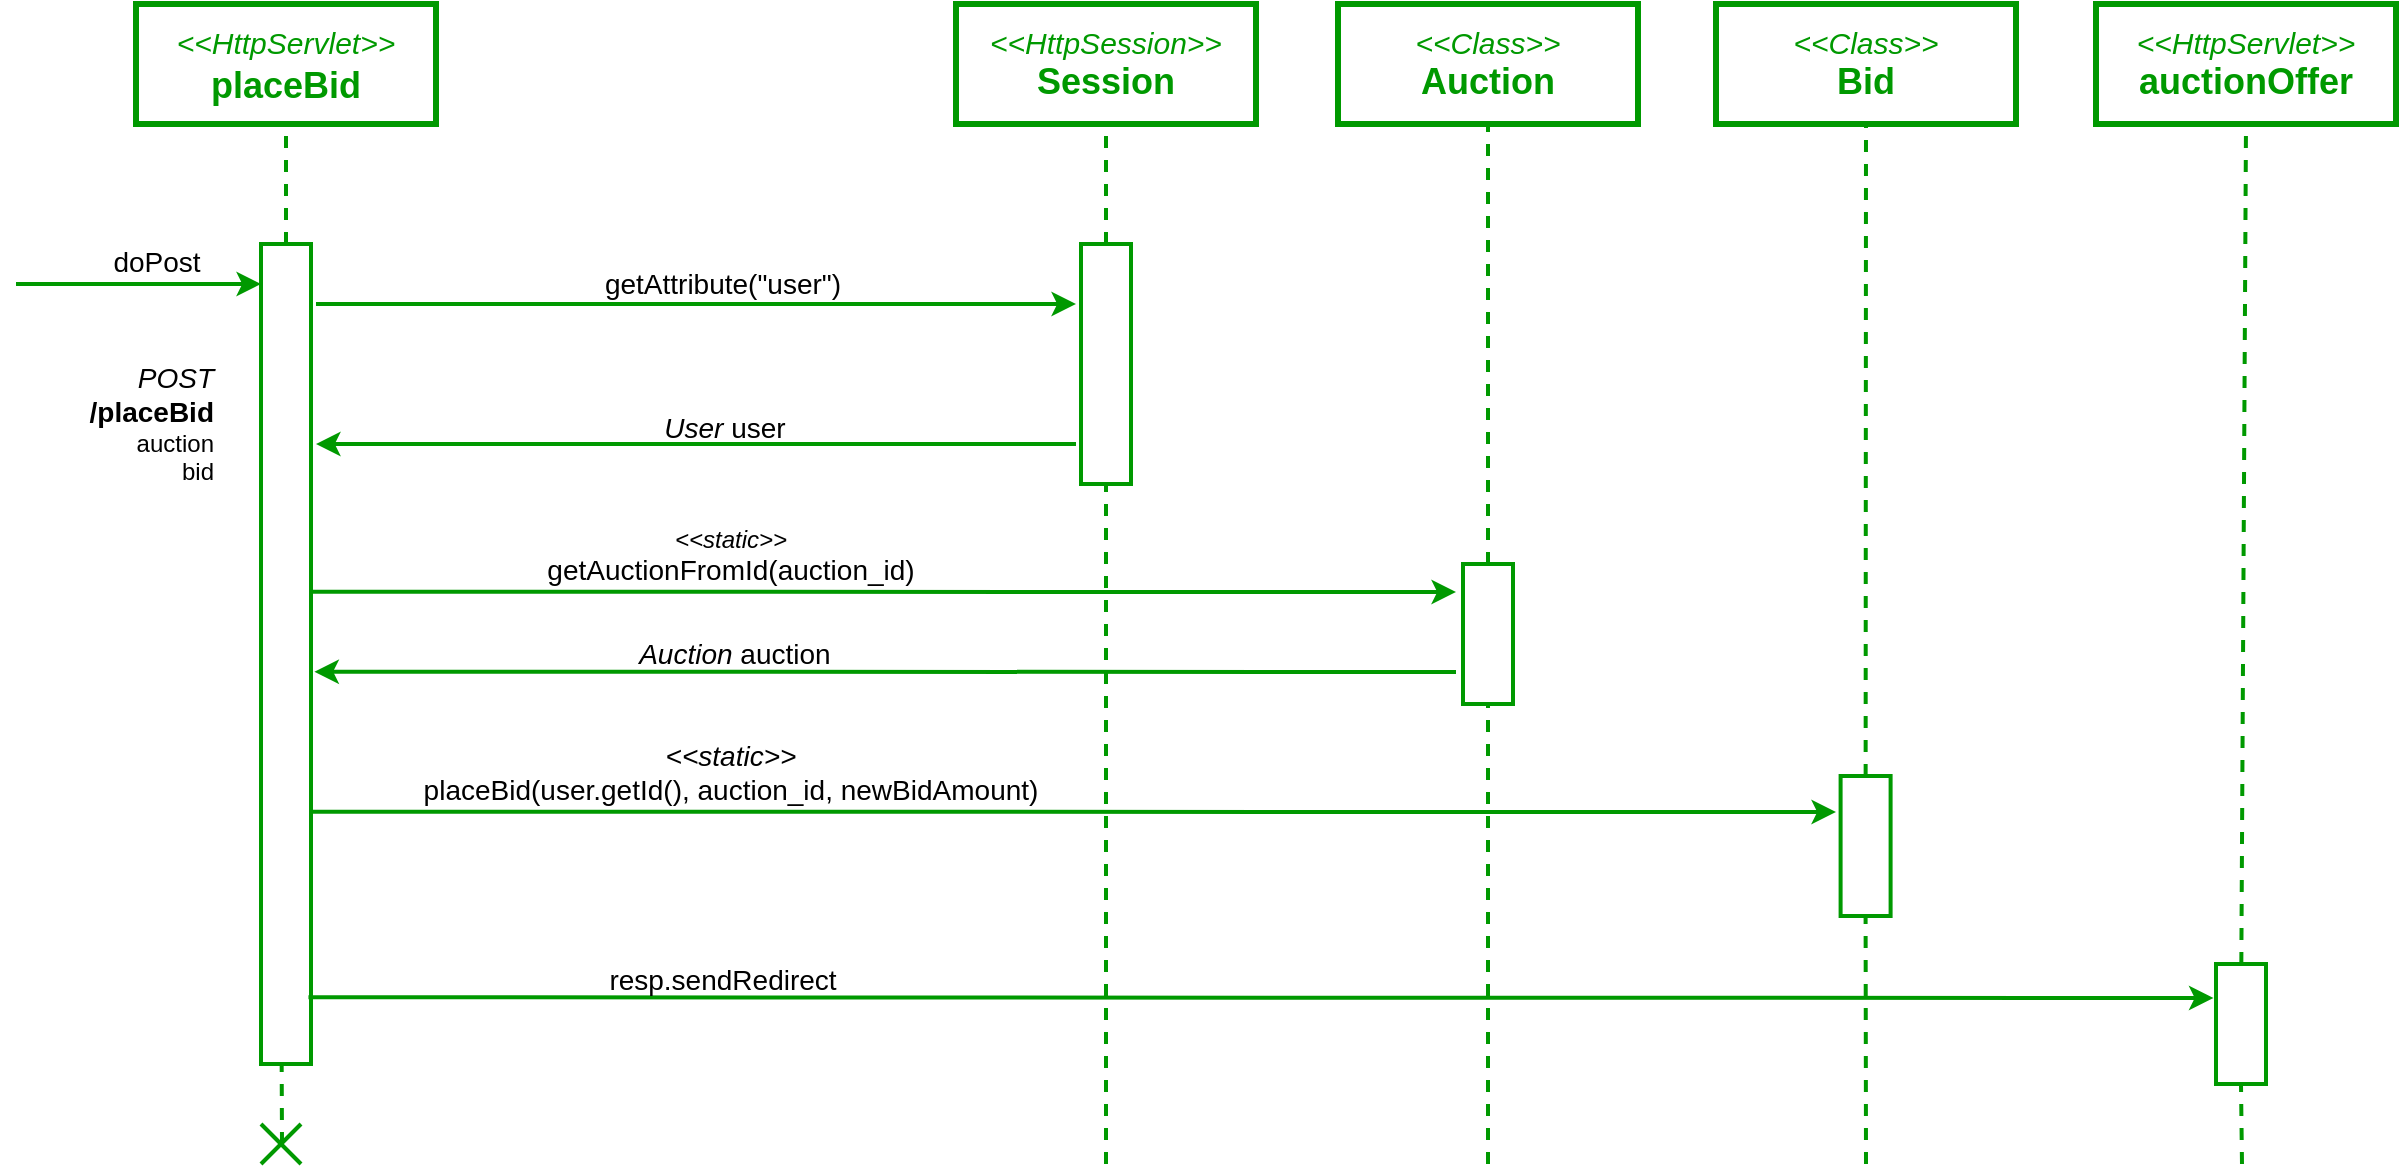 <mxfile version="21.2.1" type="device">
  <diagram name="Page-1" id="Rh9Z-nv9Vzy9C3EMu_67">
    <mxGraphModel dx="1373" dy="390" grid="1" gridSize="10" guides="1" tooltips="1" connect="1" arrows="1" fold="1" page="1" pageScale="1" pageWidth="850" pageHeight="1100" math="0" shadow="0">
      <root>
        <mxCell id="0" />
        <mxCell id="1" parent="0" />
        <mxCell id="tPHSFkMWMmzKJ3XyT-So-1" value="&lt;i style=&quot;border-color: var(--border-color); color: rgb(0, 153, 0);&quot;&gt;&lt;font style=&quot;border-color: var(--border-color); font-size: 15px;&quot;&gt;&amp;lt;&amp;lt;HttpServlet&amp;gt;&amp;gt;&lt;/font&gt;&lt;/i&gt;&lt;font color=&quot;#009900&quot; style=&quot;&quot;&gt;&lt;b style=&quot;font-size: 18px;&quot;&gt;&lt;br&gt;placeBid&lt;br&gt;&lt;/b&gt;&lt;/font&gt;" style="rounded=0;whiteSpace=wrap;html=1;strokeWidth=3;fillColor=default;strokeColor=#009900;" parent="1" vertex="1">
          <mxGeometry x="-160" y="220" width="150" height="60" as="geometry" />
        </mxCell>
        <mxCell id="tPHSFkMWMmzKJ3XyT-So-2" value="&lt;font color=&quot;#009900&quot; style=&quot;&quot;&gt;&lt;i style=&quot;&quot;&gt;&lt;font style=&quot;font-size: 15px;&quot;&gt;&amp;lt;&amp;lt;Class&amp;gt;&amp;gt;&lt;/font&gt;&lt;/i&gt;&lt;br&gt;&lt;span style=&quot;font-size: 18px;&quot;&gt;&lt;b&gt;Bid&lt;/b&gt;&lt;/span&gt;&lt;br&gt;&lt;/font&gt;" style="rounded=0;whiteSpace=wrap;html=1;strokeWidth=3;fillColor=default;strokeColor=#009900;" parent="1" vertex="1">
          <mxGeometry x="630" y="220" width="150" height="60" as="geometry" />
        </mxCell>
        <mxCell id="tPHSFkMWMmzKJ3XyT-So-3" value="" style="endArrow=none;html=1;rounded=0;entryX=0.5;entryY=1;entryDx=0;entryDy=0;strokeWidth=2;fillColor=#d5e8d4;strokeColor=#009900;dashed=1;" parent="1" source="tPHSFkMWMmzKJ3XyT-So-6" target="tPHSFkMWMmzKJ3XyT-So-1" edge="1">
          <mxGeometry width="50" height="50" relative="1" as="geometry">
            <mxPoint x="-85" y="670" as="sourcePoint" />
            <mxPoint x="160" y="440" as="targetPoint" />
          </mxGeometry>
        </mxCell>
        <mxCell id="tPHSFkMWMmzKJ3XyT-So-4" value="" style="endArrow=none;html=1;rounded=0;entryX=0.5;entryY=1;entryDx=0;entryDy=0;strokeWidth=2;fillColor=#d5e8d4;strokeColor=#009900;dashed=1;" parent="1" source="tPHSFkMWMmzKJ3XyT-So-9" target="tPHSFkMWMmzKJ3XyT-So-2" edge="1">
          <mxGeometry width="50" height="50" relative="1" as="geometry">
            <mxPoint x="705" y="670" as="sourcePoint" />
            <mxPoint x="425" y="350" as="targetPoint" />
          </mxGeometry>
        </mxCell>
        <mxCell id="tPHSFkMWMmzKJ3XyT-So-5" value="" style="endArrow=none;html=1;rounded=0;entryX=0.412;entryY=1.004;entryDx=0;entryDy=0;strokeWidth=2;fillColor=#d5e8d4;strokeColor=#009900;dashed=1;entryPerimeter=0;" parent="1" edge="1">
          <mxGeometry width="50" height="50" relative="1" as="geometry">
            <mxPoint x="-87" y="790" as="sourcePoint" />
            <mxPoint x="-87.2" y="741.96" as="targetPoint" />
          </mxGeometry>
        </mxCell>
        <mxCell id="tPHSFkMWMmzKJ3XyT-So-6" value="" style="rounded=0;whiteSpace=wrap;html=1;fillColor=#FFFFFF;strokeWidth=2;strokeColor=#009900;" parent="1" vertex="1">
          <mxGeometry x="-97.5" y="340" width="25" height="410" as="geometry" />
        </mxCell>
        <mxCell id="tPHSFkMWMmzKJ3XyT-So-7" value="" style="endArrow=none;html=1;rounded=0;strokeWidth=2;strokeColor=#009900;startArrow=classic;startFill=1;entryX=1.008;entryY=0.241;entryDx=0;entryDy=0;entryPerimeter=0;" parent="1" edge="1">
          <mxGeometry width="50" height="50" relative="1" as="geometry">
            <mxPoint x="690" y="624" as="sourcePoint" />
            <mxPoint x="-72.5" y="623.84" as="targetPoint" />
          </mxGeometry>
        </mxCell>
        <mxCell id="tPHSFkMWMmzKJ3XyT-So-8" value="" style="endArrow=none;html=1;rounded=0;entryX=0.5;entryY=1;entryDx=0;entryDy=0;strokeWidth=2;fillColor=#d5e8d4;strokeColor=#009900;dashed=1;" parent="1" target="tPHSFkMWMmzKJ3XyT-So-9" edge="1">
          <mxGeometry width="50" height="50" relative="1" as="geometry">
            <mxPoint x="705" y="800" as="sourcePoint" />
            <mxPoint x="703.75" y="626" as="targetPoint" />
          </mxGeometry>
        </mxCell>
        <mxCell id="tPHSFkMWMmzKJ3XyT-So-9" value="" style="rounded=0;whiteSpace=wrap;html=1;fillColor=#FFFFFF;strokeWidth=2;strokeColor=#009900;" parent="1" vertex="1">
          <mxGeometry x="692.3" y="606" width="25" height="70" as="geometry" />
        </mxCell>
        <mxCell id="tPHSFkMWMmzKJ3XyT-So-10" value="&lt;font style=&quot;&quot;&gt;&lt;i style=&quot;&quot;&gt;&lt;font style=&quot;font-size: 12px;&quot;&gt;&amp;lt;&amp;lt;static&amp;gt;&amp;gt;&lt;/font&gt;&lt;/i&gt;&lt;br&gt;&lt;span style=&quot;font-size: 14px;&quot;&gt;getAuctionFromId(auction_id)&lt;/span&gt;&lt;/font&gt;" style="text;html=1;align=center;verticalAlign=middle;resizable=0;points=[];autosize=1;strokeColor=none;fillColor=none;" parent="1" vertex="1">
          <mxGeometry x="31.5" y="476" width="210" height="40" as="geometry" />
        </mxCell>
        <mxCell id="tPHSFkMWMmzKJ3XyT-So-11" value="&lt;font color=&quot;#009900&quot; style=&quot;&quot;&gt;&lt;i style=&quot;&quot;&gt;&lt;font style=&quot;font-size: 15px;&quot;&gt;&amp;lt;&amp;lt;HttpServlet&amp;gt;&amp;gt;&lt;/font&gt;&lt;/i&gt;&lt;br&gt;&lt;span style=&quot;font-size: 18px;&quot;&gt;&lt;b&gt;auctionOffer&lt;/b&gt;&lt;/span&gt;&lt;br&gt;&lt;/font&gt;" style="rounded=0;whiteSpace=wrap;html=1;strokeWidth=3;fillColor=default;strokeColor=#009900;" parent="1" vertex="1">
          <mxGeometry x="820" y="220" width="150" height="60" as="geometry" />
        </mxCell>
        <mxCell id="tPHSFkMWMmzKJ3XyT-So-12" value="" style="endArrow=none;html=1;rounded=0;entryX=0.5;entryY=1;entryDx=0;entryDy=0;strokeWidth=2;fillColor=#d5e8d4;strokeColor=#009900;dashed=1;" parent="1" source="tPHSFkMWMmzKJ3XyT-So-14" target="tPHSFkMWMmzKJ3XyT-So-11" edge="1">
          <mxGeometry width="50" height="50" relative="1" as="geometry">
            <mxPoint x="895" y="670" as="sourcePoint" />
            <mxPoint x="615" y="350" as="targetPoint" />
          </mxGeometry>
        </mxCell>
        <mxCell id="tPHSFkMWMmzKJ3XyT-So-13" value="" style="endArrow=none;html=1;rounded=0;entryX=0.5;entryY=1;entryDx=0;entryDy=0;strokeWidth=2;fillColor=#d5e8d4;strokeColor=#009900;dashed=1;" parent="1" target="tPHSFkMWMmzKJ3XyT-So-14" edge="1">
          <mxGeometry width="50" height="50" relative="1" as="geometry">
            <mxPoint x="893" y="800" as="sourcePoint" />
            <mxPoint x="892.5" y="570" as="targetPoint" />
          </mxGeometry>
        </mxCell>
        <mxCell id="tPHSFkMWMmzKJ3XyT-So-14" value="" style="rounded=0;whiteSpace=wrap;html=1;fillColor=#FFFFFF;strokeWidth=2;strokeColor=#009900;" parent="1" vertex="1">
          <mxGeometry x="880" y="700" width="25" height="60" as="geometry" />
        </mxCell>
        <mxCell id="tPHSFkMWMmzKJ3XyT-So-15" value="" style="endArrow=none;html=1;rounded=0;strokeWidth=2;strokeColor=#009900;startArrow=classic;startFill=1;entryX=1.049;entryY=0.611;entryDx=0;entryDy=0;entryPerimeter=0;" parent="1" edge="1">
          <mxGeometry width="50" height="50" relative="1" as="geometry">
            <mxPoint x="878.75" y="717" as="sourcePoint" />
            <mxPoint x="-73.775" y="716.64" as="targetPoint" />
          </mxGeometry>
        </mxCell>
        <mxCell id="tPHSFkMWMmzKJ3XyT-So-16" value="&lt;font style=&quot;font-size: 14px;&quot;&gt;resp.sendRedirect&lt;/font&gt;" style="text;html=1;align=center;verticalAlign=middle;resizable=0;points=[];autosize=1;strokeColor=none;fillColor=none;" parent="1" vertex="1">
          <mxGeometry x="62.5" y="693" width="140" height="30" as="geometry" />
        </mxCell>
        <mxCell id="tPHSFkMWMmzKJ3XyT-So-17" value="" style="endArrow=none;html=1;rounded=0;exitX=0;exitY=0.25;exitDx=0;exitDy=0;strokeWidth=2;strokeColor=#009900;startArrow=classic;startFill=1;" parent="1" edge="1">
          <mxGeometry width="50" height="50" relative="1" as="geometry">
            <mxPoint x="-97.5" y="360" as="sourcePoint" />
            <mxPoint x="-220" y="360" as="targetPoint" />
          </mxGeometry>
        </mxCell>
        <mxCell id="tPHSFkMWMmzKJ3XyT-So-18" value="&lt;font style=&quot;font-size: 14px;&quot;&gt;doPost&lt;/font&gt;" style="text;html=1;align=center;verticalAlign=middle;resizable=0;points=[];autosize=1;strokeColor=none;fillColor=none;" parent="1" vertex="1">
          <mxGeometry x="-185" y="334" width="70" height="30" as="geometry" />
        </mxCell>
        <mxCell id="tPHSFkMWMmzKJ3XyT-So-19" value="&lt;font style=&quot;font-size: 14px;&quot;&gt;&lt;i&gt;POST&lt;/i&gt;&lt;br&gt;&lt;b&gt;/placeBid&lt;/b&gt;&lt;/font&gt;&lt;br&gt;auction&lt;br&gt;bid" style="text;html=1;align=right;verticalAlign=middle;resizable=0;points=[];autosize=1;strokeColor=none;fillColor=none;" parent="1" vertex="1">
          <mxGeometry x="-210" y="390" width="90" height="80" as="geometry" />
        </mxCell>
        <mxCell id="tPHSFkMWMmzKJ3XyT-So-20" value="&lt;font color=&quot;#009900&quot; style=&quot;&quot;&gt;&lt;span style=&quot;font-size: 15px;&quot;&gt;&lt;i&gt;&amp;lt;&amp;lt;HttpSession&amp;gt;&amp;gt;&lt;/i&gt;&lt;/span&gt;&lt;br&gt;&lt;span style=&quot;font-size: 18px;&quot;&gt;&lt;b&gt;Session&lt;/b&gt;&lt;/span&gt;&lt;br&gt;&lt;/font&gt;" style="rounded=0;whiteSpace=wrap;html=1;strokeWidth=3;fillColor=default;strokeColor=#009900;" parent="1" vertex="1">
          <mxGeometry x="250" y="220" width="150" height="60" as="geometry" />
        </mxCell>
        <mxCell id="tPHSFkMWMmzKJ3XyT-So-21" value="" style="endArrow=none;html=1;rounded=0;entryX=0.5;entryY=1;entryDx=0;entryDy=0;strokeWidth=2;fillColor=#d5e8d4;strokeColor=#009900;dashed=1;" parent="1" source="tPHSFkMWMmzKJ3XyT-So-23" target="tPHSFkMWMmzKJ3XyT-So-20" edge="1">
          <mxGeometry width="50" height="50" relative="1" as="geometry">
            <mxPoint x="325" y="670" as="sourcePoint" />
            <mxPoint x="45" y="350" as="targetPoint" />
          </mxGeometry>
        </mxCell>
        <mxCell id="tPHSFkMWMmzKJ3XyT-So-22" value="" style="endArrow=none;html=1;rounded=0;entryX=0.5;entryY=1;entryDx=0;entryDy=0;strokeWidth=2;fillColor=#d5e8d4;strokeColor=#009900;dashed=1;" parent="1" target="tPHSFkMWMmzKJ3XyT-So-23" edge="1">
          <mxGeometry width="50" height="50" relative="1" as="geometry">
            <mxPoint x="325" y="800" as="sourcePoint" />
            <mxPoint x="325" y="490" as="targetPoint" />
          </mxGeometry>
        </mxCell>
        <mxCell id="tPHSFkMWMmzKJ3XyT-So-23" value="" style="rounded=0;whiteSpace=wrap;html=1;fillColor=#FFFFFF;strokeWidth=2;strokeColor=#009900;" parent="1" vertex="1">
          <mxGeometry x="312.5" y="340" width="25" height="120" as="geometry" />
        </mxCell>
        <mxCell id="tPHSFkMWMmzKJ3XyT-So-24" value="" style="endArrow=none;html=1;rounded=0;strokeWidth=2;strokeColor=#009900;startArrow=classic;startFill=1;" parent="1" edge="1">
          <mxGeometry width="50" height="50" relative="1" as="geometry">
            <mxPoint x="310" y="370" as="sourcePoint" />
            <mxPoint x="-70" y="370" as="targetPoint" />
          </mxGeometry>
        </mxCell>
        <mxCell id="tPHSFkMWMmzKJ3XyT-So-25" value="&lt;font style=&quot;font-size: 14px;&quot;&gt;getAttribute(&quot;user&quot;)&lt;/font&gt;" style="text;html=1;align=center;verticalAlign=middle;resizable=0;points=[];autosize=1;strokeColor=none;fillColor=none;" parent="1" vertex="1">
          <mxGeometry x="63" y="345" width="140" height="30" as="geometry" />
        </mxCell>
        <mxCell id="tPHSFkMWMmzKJ3XyT-So-26" value="" style="endArrow=none;html=1;rounded=0;strokeWidth=2;strokeColor=#009900;startArrow=classic;startFill=1;" parent="1" edge="1">
          <mxGeometry width="50" height="50" relative="1" as="geometry">
            <mxPoint x="-70" y="440" as="sourcePoint" />
            <mxPoint x="310" y="440" as="targetPoint" />
          </mxGeometry>
        </mxCell>
        <mxCell id="tPHSFkMWMmzKJ3XyT-So-27" value="&lt;font style=&quot;font-size: 14px;&quot;&gt;&lt;i&gt;User&lt;/i&gt; user&lt;/font&gt;" style="text;html=1;align=center;verticalAlign=middle;resizable=0;points=[];autosize=1;strokeColor=none;fillColor=none;" parent="1" vertex="1">
          <mxGeometry x="93.5" y="417" width="80" height="30" as="geometry" />
        </mxCell>
        <mxCell id="tPHSFkMWMmzKJ3XyT-So-28" value="" style="group" parent="1" vertex="1" connectable="0">
          <mxGeometry x="-97.5" y="780" width="20" height="20" as="geometry" />
        </mxCell>
        <mxCell id="tPHSFkMWMmzKJ3XyT-So-29" value="" style="endArrow=none;html=1;rounded=0;strokeWidth=2;fillColor=#d5e8d4;strokeColor=#009900;" parent="tPHSFkMWMmzKJ3XyT-So-28" edge="1">
          <mxGeometry width="50" height="50" relative="1" as="geometry">
            <mxPoint y="20" as="sourcePoint" />
            <mxPoint x="20" as="targetPoint" />
          </mxGeometry>
        </mxCell>
        <mxCell id="tPHSFkMWMmzKJ3XyT-So-30" value="" style="endArrow=none;html=1;rounded=0;strokeWidth=2;fillColor=#d5e8d4;strokeColor=#009900;" parent="tPHSFkMWMmzKJ3XyT-So-28" edge="1">
          <mxGeometry width="50" height="50" relative="1" as="geometry">
            <mxPoint x="20" y="20" as="sourcePoint" />
            <mxPoint as="targetPoint" />
          </mxGeometry>
        </mxCell>
        <mxCell id="tPHSFkMWMmzKJ3XyT-So-32" value="&lt;font color=&quot;#009900&quot; style=&quot;&quot;&gt;&lt;i style=&quot;&quot;&gt;&lt;font style=&quot;font-size: 15px;&quot;&gt;&amp;lt;&amp;lt;Class&amp;gt;&amp;gt;&lt;/font&gt;&lt;/i&gt;&lt;br&gt;&lt;span style=&quot;font-size: 18px;&quot;&gt;&lt;b&gt;Auction&lt;/b&gt;&lt;/span&gt;&lt;br&gt;&lt;/font&gt;" style="rounded=0;whiteSpace=wrap;html=1;strokeWidth=3;fillColor=default;strokeColor=#009900;" parent="1" vertex="1">
          <mxGeometry x="441" y="220" width="150" height="60" as="geometry" />
        </mxCell>
        <mxCell id="tPHSFkMWMmzKJ3XyT-So-33" value="" style="endArrow=none;html=1;rounded=0;entryX=0.5;entryY=1;entryDx=0;entryDy=0;strokeWidth=2;fillColor=#d5e8d4;strokeColor=#009900;dashed=1;" parent="1" source="tPHSFkMWMmzKJ3XyT-So-35" target="tPHSFkMWMmzKJ3XyT-So-32" edge="1">
          <mxGeometry width="50" height="50" relative="1" as="geometry">
            <mxPoint x="516" y="670" as="sourcePoint" />
            <mxPoint x="236" y="350" as="targetPoint" />
          </mxGeometry>
        </mxCell>
        <mxCell id="tPHSFkMWMmzKJ3XyT-So-34" value="" style="endArrow=none;html=1;rounded=0;entryX=0.5;entryY=1;entryDx=0;entryDy=0;strokeWidth=2;fillColor=#d5e8d4;strokeColor=#009900;dashed=1;" parent="1" target="tPHSFkMWMmzKJ3XyT-So-35" edge="1">
          <mxGeometry width="50" height="50" relative="1" as="geometry">
            <mxPoint x="516" y="800" as="sourcePoint" />
            <mxPoint x="514.75" y="626" as="targetPoint" />
          </mxGeometry>
        </mxCell>
        <mxCell id="tPHSFkMWMmzKJ3XyT-So-35" value="" style="rounded=0;whiteSpace=wrap;html=1;fillColor=#FFFFFF;strokeWidth=2;strokeColor=#009900;" parent="1" vertex="1">
          <mxGeometry x="503.5" y="500" width="25" height="70" as="geometry" />
        </mxCell>
        <mxCell id="tPHSFkMWMmzKJ3XyT-So-36" value="" style="endArrow=none;html=1;rounded=0;strokeWidth=2;strokeColor=#009900;startArrow=classic;startFill=1;entryX=1.008;entryY=0.241;entryDx=0;entryDy=0;entryPerimeter=0;" parent="1" edge="1">
          <mxGeometry width="50" height="50" relative="1" as="geometry">
            <mxPoint x="500" y="514" as="sourcePoint" />
            <mxPoint x="-73.3" y="513.84" as="targetPoint" />
          </mxGeometry>
        </mxCell>
        <mxCell id="tPHSFkMWMmzKJ3XyT-So-38" value="" style="endArrow=none;html=1;rounded=0;strokeWidth=2;strokeColor=#009900;startArrow=classic;startFill=1;" parent="1" edge="1">
          <mxGeometry width="50" height="50" relative="1" as="geometry">
            <mxPoint x="-70.8" y="553.84" as="sourcePoint" />
            <mxPoint x="500" y="554" as="targetPoint" />
          </mxGeometry>
        </mxCell>
        <mxCell id="tPHSFkMWMmzKJ3XyT-So-41" value="&lt;font style=&quot;font-size: 14px;&quot;&gt;&amp;nbsp;&lt;i&gt;Auction&lt;/i&gt;&amp;nbsp;auction&lt;/font&gt;" style="text;html=1;align=center;verticalAlign=middle;resizable=0;points=[];autosize=1;strokeColor=none;fillColor=none;" parent="1" vertex="1">
          <mxGeometry x="76.5" y="530" width="120" height="30" as="geometry" />
        </mxCell>
        <mxCell id="tPHSFkMWMmzKJ3XyT-So-45" value="&lt;font style=&quot;font-size: 14px;&quot;&gt;&lt;i&gt;&lt;font style=&quot;font-size: 14px;&quot;&gt;&amp;lt;&amp;lt;static&amp;gt;&amp;gt;&lt;/font&gt;&lt;/i&gt;&lt;br&gt;placeBid(user.getId(), auction_id, newBidAmount)&lt;/font&gt;" style="text;html=1;align=center;verticalAlign=middle;resizable=0;points=[];autosize=1;strokeColor=none;fillColor=none;" parent="1" vertex="1">
          <mxGeometry x="-28.5" y="579" width="330" height="50" as="geometry" />
        </mxCell>
      </root>
    </mxGraphModel>
  </diagram>
</mxfile>
